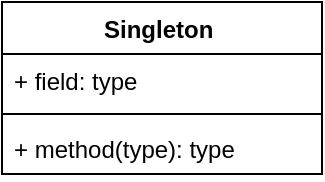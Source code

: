 <mxfile version="12.1.5" type="github" pages="1">
  <diagram id="w8Eo1diYCFn8mZUEanCY" name="Page-1">
    <mxGraphModel dx="2018" dy="701" grid="1" gridSize="10" guides="1" tooltips="1" connect="1" arrows="1" fold="1" page="1" pageScale="1" pageWidth="850" pageHeight="1100" math="0" shadow="0">
      <root>
        <mxCell id="0"/>
        <mxCell id="1" parent="0"/>
        <mxCell id="mAj1vAPmpVGlEJpvWZXR-1" value="Singleton " style="swimlane;fontStyle=1;align=center;verticalAlign=top;childLayout=stackLayout;horizontal=1;startSize=26;horizontalStack=0;resizeParent=1;resizeParentMax=0;resizeLast=0;collapsible=1;marginBottom=0;" vertex="1" parent="1">
          <mxGeometry x="-10" y="210" width="160" height="86" as="geometry"/>
        </mxCell>
        <mxCell id="mAj1vAPmpVGlEJpvWZXR-2" value="+ field: type" style="text;strokeColor=none;fillColor=none;align=left;verticalAlign=top;spacingLeft=4;spacingRight=4;overflow=hidden;rotatable=0;points=[[0,0.5],[1,0.5]];portConstraint=eastwest;" vertex="1" parent="mAj1vAPmpVGlEJpvWZXR-1">
          <mxGeometry y="26" width="160" height="26" as="geometry"/>
        </mxCell>
        <mxCell id="mAj1vAPmpVGlEJpvWZXR-3" value="" style="line;strokeWidth=1;fillColor=none;align=left;verticalAlign=middle;spacingTop=-1;spacingLeft=3;spacingRight=3;rotatable=0;labelPosition=right;points=[];portConstraint=eastwest;" vertex="1" parent="mAj1vAPmpVGlEJpvWZXR-1">
          <mxGeometry y="52" width="160" height="8" as="geometry"/>
        </mxCell>
        <mxCell id="mAj1vAPmpVGlEJpvWZXR-4" value="+ method(type): type" style="text;strokeColor=none;fillColor=none;align=left;verticalAlign=top;spacingLeft=4;spacingRight=4;overflow=hidden;rotatable=0;points=[[0,0.5],[1,0.5]];portConstraint=eastwest;" vertex="1" parent="mAj1vAPmpVGlEJpvWZXR-1">
          <mxGeometry y="60" width="160" height="26" as="geometry"/>
        </mxCell>
      </root>
    </mxGraphModel>
  </diagram>
</mxfile>
